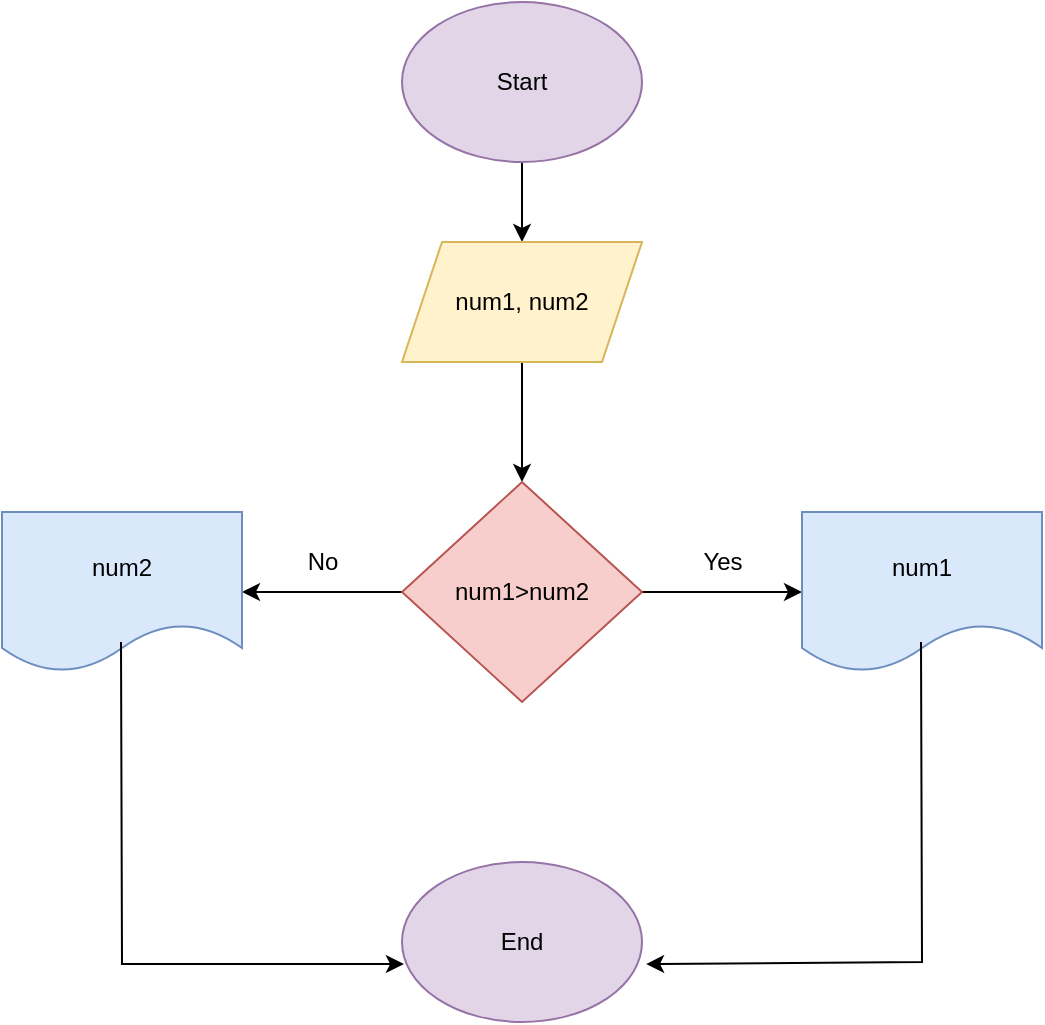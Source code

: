 <mxfile version="20.7.4" type="device" pages="8"><diagram id="9kwjKupd4cxAT5X9h0IQ" name="Page-1"><mxGraphModel dx="880" dy="484" grid="1" gridSize="10" guides="1" tooltips="1" connect="1" arrows="1" fold="1" page="1" pageScale="1" pageWidth="850" pageHeight="1100" math="0" shadow="0"><root><mxCell id="0"/><mxCell id="1" parent="0"/><mxCell id="HEL85Ba8lgUfamni_HVq-3" value="" style="edgeStyle=orthogonalEdgeStyle;rounded=0;orthogonalLoop=1;jettySize=auto;html=1;" parent="1" source="HEL85Ba8lgUfamni_HVq-1" target="HEL85Ba8lgUfamni_HVq-2" edge="1"><mxGeometry relative="1" as="geometry"/></mxCell><mxCell id="HEL85Ba8lgUfamni_HVq-1" value="Start" style="ellipse;whiteSpace=wrap;html=1;fillColor=#e1d5e7;strokeColor=#9673a6;" parent="1" vertex="1"><mxGeometry x="380" y="80" width="120" height="80" as="geometry"/></mxCell><mxCell id="HEL85Ba8lgUfamni_HVq-5" value="" style="edgeStyle=orthogonalEdgeStyle;rounded=0;orthogonalLoop=1;jettySize=auto;html=1;" parent="1" source="HEL85Ba8lgUfamni_HVq-2" target="HEL85Ba8lgUfamni_HVq-4" edge="1"><mxGeometry relative="1" as="geometry"/></mxCell><mxCell id="HEL85Ba8lgUfamni_HVq-2" value="num1, num2" style="shape=parallelogram;perimeter=parallelogramPerimeter;whiteSpace=wrap;html=1;fixedSize=1;fillColor=#fff2cc;strokeColor=#d6b656;" parent="1" vertex="1"><mxGeometry x="380" y="200" width="120" height="60" as="geometry"/></mxCell><mxCell id="HEL85Ba8lgUfamni_HVq-7" value="" style="edgeStyle=orthogonalEdgeStyle;rounded=0;orthogonalLoop=1;jettySize=auto;html=1;" parent="1" source="HEL85Ba8lgUfamni_HVq-4" target="HEL85Ba8lgUfamni_HVq-6" edge="1"><mxGeometry relative="1" as="geometry"/></mxCell><mxCell id="HEL85Ba8lgUfamni_HVq-9" value="" style="edgeStyle=orthogonalEdgeStyle;rounded=0;orthogonalLoop=1;jettySize=auto;html=1;" parent="1" source="HEL85Ba8lgUfamni_HVq-4" target="HEL85Ba8lgUfamni_HVq-8" edge="1"><mxGeometry relative="1" as="geometry"/></mxCell><mxCell id="HEL85Ba8lgUfamni_HVq-4" value="num1&amp;gt;num2" style="rhombus;whiteSpace=wrap;html=1;fillColor=#f8cecc;strokeColor=#b85450;" parent="1" vertex="1"><mxGeometry x="380" y="320" width="120" height="110" as="geometry"/></mxCell><mxCell id="HEL85Ba8lgUfamni_HVq-6" value="num1" style="shape=document;whiteSpace=wrap;html=1;boundedLbl=1;fillColor=#dae8fc;strokeColor=#6c8ebf;" parent="1" vertex="1"><mxGeometry x="580" y="335" width="120" height="80" as="geometry"/></mxCell><mxCell id="HEL85Ba8lgUfamni_HVq-8" value="num2" style="shape=document;whiteSpace=wrap;html=1;boundedLbl=1;fillColor=#dae8fc;strokeColor=#6c8ebf;" parent="1" vertex="1"><mxGeometry x="180" y="335" width="120" height="80" as="geometry"/></mxCell><mxCell id="HEL85Ba8lgUfamni_HVq-10" value="Yes" style="text;html=1;align=center;verticalAlign=middle;resizable=0;points=[];autosize=1;strokeColor=none;fillColor=none;" parent="1" vertex="1"><mxGeometry x="520" y="345" width="40" height="30" as="geometry"/></mxCell><mxCell id="HEL85Ba8lgUfamni_HVq-11" value="No" style="text;html=1;align=center;verticalAlign=middle;resizable=0;points=[];autosize=1;strokeColor=none;fillColor=none;" parent="1" vertex="1"><mxGeometry x="320" y="345" width="40" height="30" as="geometry"/></mxCell><mxCell id="HEL85Ba8lgUfamni_HVq-12" value="End" style="ellipse;whiteSpace=wrap;html=1;fillColor=#e1d5e7;strokeColor=#9673a6;" parent="1" vertex="1"><mxGeometry x="380" y="510" width="120" height="80" as="geometry"/></mxCell><mxCell id="HEL85Ba8lgUfamni_HVq-14" value="" style="endArrow=classic;html=1;rounded=0;entryX=0.008;entryY=0.638;entryDx=0;entryDy=0;entryPerimeter=0;" parent="1" target="HEL85Ba8lgUfamni_HVq-12" edge="1"><mxGeometry x="-1" y="-10" width="50" height="50" relative="1" as="geometry"><mxPoint x="239.5" y="400" as="sourcePoint"/><mxPoint x="239.5" y="510" as="targetPoint"/><Array as="points"><mxPoint x="240" y="561"/></Array><mxPoint as="offset"/></mxGeometry></mxCell><mxCell id="HEL85Ba8lgUfamni_HVq-15" value="" style="endArrow=classic;html=1;rounded=0;entryX=1.017;entryY=0.638;entryDx=0;entryDy=0;entryPerimeter=0;" parent="1" target="HEL85Ba8lgUfamni_HVq-12" edge="1"><mxGeometry x="-1" y="-20" width="50" height="50" relative="1" as="geometry"><mxPoint x="639.5" y="400" as="sourcePoint"/><mxPoint x="639.5" y="470" as="targetPoint"/><Array as="points"><mxPoint x="640" y="560"/></Array><mxPoint x="20" y="-20" as="offset"/></mxGeometry></mxCell></root></mxGraphModel></diagram><diagram id="dyWu0ynO1XIQYnHPLJVd" name="Page-2"><mxGraphModel dx="880" dy="427" grid="1" gridSize="10" guides="1" tooltips="1" connect="1" arrows="1" fold="1" page="1" pageScale="1" pageWidth="850" pageHeight="1100" math="0" shadow="0"><root><mxCell id="0"/><mxCell id="1" parent="0"/><mxCell id="WZf8Q1rrJSZs_ftT1swp-3" value="" style="edgeStyle=orthogonalEdgeStyle;rounded=0;orthogonalLoop=1;jettySize=auto;html=1;" parent="1" source="WZf8Q1rrJSZs_ftT1swp-1" target="WZf8Q1rrJSZs_ftT1swp-2" edge="1"><mxGeometry relative="1" as="geometry"/></mxCell><mxCell id="WZf8Q1rrJSZs_ftT1swp-1" value="Start" style="ellipse;whiteSpace=wrap;html=1;fillColor=#e1d5e7;strokeColor=#9673a6;" parent="1" vertex="1"><mxGeometry x="380" y="40" width="120" height="80" as="geometry"/></mxCell><mxCell id="WZf8Q1rrJSZs_ftT1swp-5" value="" style="edgeStyle=orthogonalEdgeStyle;rounded=0;orthogonalLoop=1;jettySize=auto;html=1;" parent="1" source="WZf8Q1rrJSZs_ftT1swp-2" target="WZf8Q1rrJSZs_ftT1swp-4" edge="1"><mxGeometry relative="1" as="geometry"/></mxCell><mxCell id="WZf8Q1rrJSZs_ftT1swp-2" value="firstSubjectScore,&lt;br&gt;secondSubjectScore,&lt;br&gt;thirdSubjectScore" style="shape=parallelogram;perimeter=parallelogramPerimeter;whiteSpace=wrap;html=1;fixedSize=1;fillColor=#fff2cc;strokeColor=#d6b656;" parent="1" vertex="1"><mxGeometry x="355" y="160" width="170" height="80" as="geometry"/></mxCell><mxCell id="WZf8Q1rrJSZs_ftT1swp-7" value="" style="edgeStyle=orthogonalEdgeStyle;rounded=0;orthogonalLoop=1;jettySize=auto;html=1;" parent="1" source="WZf8Q1rrJSZs_ftT1swp-4" target="WZf8Q1rrJSZs_ftT1swp-6" edge="1"><mxGeometry relative="1" as="geometry"/></mxCell><mxCell id="WZf8Q1rrJSZs_ftT1swp-4" value="Avg = (firstSubjectScore + secondSubjectScore + thirdSubjectScore) / 3" style="whiteSpace=wrap;html=1;fillColor=#d5e8d4;strokeColor=#82b366;" parent="1" vertex="1"><mxGeometry x="360" y="280" width="160" height="80" as="geometry"/></mxCell><mxCell id="WZf8Q1rrJSZs_ftT1swp-9" value="" style="edgeStyle=orthogonalEdgeStyle;rounded=0;orthogonalLoop=1;jettySize=auto;html=1;" parent="1" source="WZf8Q1rrJSZs_ftT1swp-6" target="WZf8Q1rrJSZs_ftT1swp-8" edge="1"><mxGeometry relative="1" as="geometry"/></mxCell><mxCell id="WZf8Q1rrJSZs_ftT1swp-11" value="" style="edgeStyle=orthogonalEdgeStyle;rounded=0;orthogonalLoop=1;jettySize=auto;html=1;" parent="1" source="WZf8Q1rrJSZs_ftT1swp-6" target="WZf8Q1rrJSZs_ftT1swp-10" edge="1"><mxGeometry relative="1" as="geometry"/></mxCell><mxCell id="WZf8Q1rrJSZs_ftT1swp-6" value="Avg =&amp;lt; 60" style="rhombus;whiteSpace=wrap;html=1;fillColor=#f8cecc;strokeColor=#b85450;" parent="1" vertex="1"><mxGeometry x="360" y="400" width="160" height="120" as="geometry"/></mxCell><mxCell id="WZf8Q1rrJSZs_ftT1swp-8" value="Passed the exam" style="shape=document;whiteSpace=wrap;html=1;boundedLbl=1;fillColor=#dae8fc;strokeColor=#6c8ebf;" parent="1" vertex="1"><mxGeometry x="620" y="420" width="120" height="80" as="geometry"/></mxCell><mxCell id="WZf8Q1rrJSZs_ftT1swp-10" value="Failed the exam" style="shape=document;whiteSpace=wrap;html=1;boundedLbl=1;fillColor=#dae8fc;strokeColor=#6c8ebf;" parent="1" vertex="1"><mxGeometry x="140" y="420" width="120" height="80" as="geometry"/></mxCell><mxCell id="WZf8Q1rrJSZs_ftT1swp-12" value="No" style="text;html=1;align=center;verticalAlign=middle;resizable=0;points=[];autosize=1;strokeColor=none;fillColor=none;" parent="1" vertex="1"><mxGeometry x="550" y="425" width="40" height="30" as="geometry"/></mxCell><mxCell id="WZf8Q1rrJSZs_ftT1swp-13" value="Yes" style="text;html=1;align=center;verticalAlign=middle;resizable=0;points=[];autosize=1;strokeColor=none;fillColor=none;" parent="1" vertex="1"><mxGeometry x="300" y="425" width="40" height="30" as="geometry"/></mxCell><mxCell id="WZf8Q1rrJSZs_ftT1swp-14" value="End" style="ellipse;whiteSpace=wrap;html=1;fillColor=#e1d5e7;strokeColor=#9673a6;" parent="1" vertex="1"><mxGeometry x="380" y="600" width="120" height="80" as="geometry"/></mxCell><mxCell id="WZf8Q1rrJSZs_ftT1swp-15" value="" style="endArrow=classic;html=1;rounded=0;entryX=0;entryY=0.5;entryDx=0;entryDy=0;" parent="1" target="WZf8Q1rrJSZs_ftT1swp-14" edge="1"><mxGeometry x="-1" y="-58" width="50" height="50" relative="1" as="geometry"><mxPoint x="199.5" y="490" as="sourcePoint"/><mxPoint x="199.5" y="580" as="targetPoint"/><Array as="points"><mxPoint x="200" y="640"/></Array><mxPoint x="28" y="-50" as="offset"/></mxGeometry></mxCell><mxCell id="WZf8Q1rrJSZs_ftT1swp-16" value="" style="endArrow=classic;html=1;rounded=0;entryX=1;entryY=0.5;entryDx=0;entryDy=0;" parent="1" target="WZf8Q1rrJSZs_ftT1swp-14" edge="1"><mxGeometry x="-0.5" y="40" width="50" height="50" relative="1" as="geometry"><mxPoint x="679.5" y="490" as="sourcePoint"/><mxPoint x="679.5" y="570" as="targetPoint"/><Array as="points"><mxPoint x="680" y="640"/></Array><mxPoint as="offset"/></mxGeometry></mxCell></root></mxGraphModel></diagram><diagram id="dWsi1gbxQVk8Ct6xkzEo" name="Page-3"><mxGraphModel dx="880" dy="427" grid="1" gridSize="10" guides="1" tooltips="1" connect="1" arrows="1" fold="1" page="1" pageScale="1" pageWidth="850" pageHeight="1100" math="0" shadow="0"><root><mxCell id="0"/><mxCell id="1" parent="0"/><mxCell id="Ta3oUQutI6MHbjg4xhfz-3" value="" style="edgeStyle=orthogonalEdgeStyle;rounded=0;orthogonalLoop=1;jettySize=auto;html=1;" edge="1" parent="1" source="Ta3oUQutI6MHbjg4xhfz-1" target="Ta3oUQutI6MHbjg4xhfz-2"><mxGeometry relative="1" as="geometry"/></mxCell><mxCell id="Ta3oUQutI6MHbjg4xhfz-1" value="Start" style="ellipse;whiteSpace=wrap;html=1;fillColor=#e1d5e7;strokeColor=#9673a6;" vertex="1" parent="1"><mxGeometry x="380" y="40" width="120" height="80" as="geometry"/></mxCell><mxCell id="Ta3oUQutI6MHbjg4xhfz-5" value="" style="edgeStyle=orthogonalEdgeStyle;rounded=0;orthogonalLoop=1;jettySize=auto;html=1;" edge="1" parent="1" source="Ta3oUQutI6MHbjg4xhfz-2" target="Ta3oUQutI6MHbjg4xhfz-4"><mxGeometry relative="1" as="geometry"/></mxCell><mxCell id="Ta3oUQutI6MHbjg4xhfz-2" value="&amp;nbsp; freezingTemperature = 0, temperature" style="shape=parallelogram;perimeter=parallelogramPerimeter;whiteSpace=wrap;html=1;fixedSize=1;fillColor=#fff2cc;strokeColor=#d6b656;" vertex="1" parent="1"><mxGeometry x="360" y="160" width="160" height="80" as="geometry"/></mxCell><mxCell id="Ta3oUQutI6MHbjg4xhfz-7" value="" style="edgeStyle=orthogonalEdgeStyle;rounded=0;orthogonalLoop=1;jettySize=auto;html=1;" edge="1" parent="1" source="Ta3oUQutI6MHbjg4xhfz-4" target="Ta3oUQutI6MHbjg4xhfz-6"><mxGeometry relative="1" as="geometry"/></mxCell><mxCell id="Ta3oUQutI6MHbjg4xhfz-9" value="" style="edgeStyle=orthogonalEdgeStyle;rounded=0;orthogonalLoop=1;jettySize=auto;html=1;" edge="1" parent="1" source="Ta3oUQutI6MHbjg4xhfz-4" target="Ta3oUQutI6MHbjg4xhfz-8"><mxGeometry relative="1" as="geometry"/></mxCell><mxCell id="Ta3oUQutI6MHbjg4xhfz-4" value="temperature &amp;gt; freezingTemperature &amp;amp;&amp;amp; temperature != freezingTemperature" style="rhombus;whiteSpace=wrap;html=1;fillColor=#f8cecc;strokeColor=#b85450;" vertex="1" parent="1"><mxGeometry x="350" y="280" width="180" height="120" as="geometry"/></mxCell><mxCell id="Ta3oUQutI6MHbjg4xhfz-6" value="The temperature is low" style="shape=document;whiteSpace=wrap;html=1;boundedLbl=1;fillColor=#dae8fc;strokeColor=#6c8ebf;" vertex="1" parent="1"><mxGeometry x="160" y="300" width="120" height="80" as="geometry"/></mxCell><mxCell id="Ta3oUQutI6MHbjg4xhfz-8" value="The temperature is high" style="shape=document;whiteSpace=wrap;html=1;boundedLbl=1;fillColor=#dae8fc;strokeColor=#6c8ebf;" vertex="1" parent="1"><mxGeometry x="600" y="300" width="120" height="80" as="geometry"/></mxCell><mxCell id="Ta3oUQutI6MHbjg4xhfz-10" value="Yes" style="text;html=1;align=center;verticalAlign=middle;resizable=0;points=[];autosize=1;strokeColor=none;fillColor=none;" vertex="1" parent="1"><mxGeometry x="540" y="305" width="40" height="30" as="geometry"/></mxCell><mxCell id="Ta3oUQutI6MHbjg4xhfz-11" value="No" style="text;html=1;align=center;verticalAlign=middle;resizable=0;points=[];autosize=1;strokeColor=none;fillColor=none;" vertex="1" parent="1"><mxGeometry x="300" y="305" width="40" height="30" as="geometry"/></mxCell><mxCell id="Ta3oUQutI6MHbjg4xhfz-12" value="End" style="ellipse;whiteSpace=wrap;html=1;fillColor=#e1d5e7;strokeColor=#9673a6;" vertex="1" parent="1"><mxGeometry x="380" y="440" width="120" height="80" as="geometry"/></mxCell><mxCell id="Ta3oUQutI6MHbjg4xhfz-13" value="" style="endArrow=classic;html=1;rounded=0;entryX=0;entryY=0.5;entryDx=0;entryDy=0;" edge="1" parent="1" target="Ta3oUQutI6MHbjg4xhfz-12"><mxGeometry width="50" height="50" relative="1" as="geometry"><mxPoint x="200" y="380" as="sourcePoint"/><mxPoint x="200" y="481" as="targetPoint"/><Array as="points"><mxPoint x="200" y="480"/></Array></mxGeometry></mxCell><mxCell id="Ta3oUQutI6MHbjg4xhfz-14" value="" style="endArrow=classic;html=1;rounded=0;entryX=1;entryY=0.5;entryDx=0;entryDy=0;" edge="1" parent="1" target="Ta3oUQutI6MHbjg4xhfz-12"><mxGeometry x="-0.75" y="30" width="50" height="50" relative="1" as="geometry"><mxPoint x="680" y="360" as="sourcePoint"/><mxPoint x="680" y="440" as="targetPoint"/><Array as="points"><mxPoint x="680" y="480"/></Array><mxPoint as="offset"/></mxGeometry></mxCell></root></mxGraphModel></diagram><diagram id="_Du1GPpggjn8pE9ZOyZc" name="Page-4"><mxGraphModel dx="880" dy="427" grid="1" gridSize="10" guides="1" tooltips="1" connect="1" arrows="1" fold="1" page="1" pageScale="1" pageWidth="850" pageHeight="1100" math="0" shadow="0"><root><mxCell id="0"/><mxCell id="1" parent="0"/><mxCell id="Lg8uBAuQjDxea5vfS5wf-3" value="" style="edgeStyle=orthogonalEdgeStyle;rounded=0;orthogonalLoop=1;jettySize=auto;html=1;" edge="1" parent="1" source="Lg8uBAuQjDxea5vfS5wf-1" target="Lg8uBAuQjDxea5vfS5wf-2"><mxGeometry relative="1" as="geometry"/></mxCell><mxCell id="Lg8uBAuQjDxea5vfS5wf-1" value="Start" style="ellipse;whiteSpace=wrap;html=1;fillColor=#e1d5e7;strokeColor=#9673a6;" vertex="1" parent="1"><mxGeometry x="380" y="70" width="120" height="80" as="geometry"/></mxCell><mxCell id="Lg8uBAuQjDxea5vfS5wf-5" value="" style="edgeStyle=orthogonalEdgeStyle;rounded=0;orthogonalLoop=1;jettySize=auto;html=1;" edge="1" parent="1" source="Lg8uBAuQjDxea5vfS5wf-2" target="Lg8uBAuQjDxea5vfS5wf-4"><mxGeometry relative="1" as="geometry"/></mxCell><mxCell id="Lg8uBAuQjDxea5vfS5wf-2" value="x, y, z, max" style="shape=parallelogram;perimeter=parallelogramPerimeter;whiteSpace=wrap;html=1;fixedSize=1;fillColor=#fff2cc;strokeColor=#d6b656;" vertex="1" parent="1"><mxGeometry x="360" y="200" width="160" height="60" as="geometry"/></mxCell><mxCell id="Lg8uBAuQjDxea5vfS5wf-7" value="" style="edgeStyle=orthogonalEdgeStyle;rounded=0;orthogonalLoop=1;jettySize=auto;html=1;" edge="1" parent="1" source="Lg8uBAuQjDxea5vfS5wf-4" target="Lg8uBAuQjDxea5vfS5wf-13"><mxGeometry relative="1" as="geometry"><mxPoint x="600" y="380" as="targetPoint"/></mxGeometry></mxCell><mxCell id="Lg8uBAuQjDxea5vfS5wf-9" value="" style="edgeStyle=orthogonalEdgeStyle;rounded=0;orthogonalLoop=1;jettySize=auto;html=1;" edge="1" parent="1" source="Lg8uBAuQjDxea5vfS5wf-4" target="Lg8uBAuQjDxea5vfS5wf-24"><mxGeometry relative="1" as="geometry"><mxPoint x="280" y="380" as="targetPoint"/></mxGeometry></mxCell><mxCell id="Lg8uBAuQjDxea5vfS5wf-4" value="x &amp;gt; y ?" style="rhombus;whiteSpace=wrap;html=1;fillColor=#f8cecc;strokeColor=#b85450;" vertex="1" parent="1"><mxGeometry x="360" y="320" width="160" height="120" as="geometry"/></mxCell><mxCell id="Lg8uBAuQjDxea5vfS5wf-10" value="Yes" style="text;html=1;align=center;verticalAlign=middle;resizable=0;points=[];autosize=1;strokeColor=none;fillColor=none;" vertex="1" parent="1"><mxGeometry x="540" y="345" width="40" height="30" as="geometry"/></mxCell><mxCell id="Lg8uBAuQjDxea5vfS5wf-12" value="No" style="text;html=1;align=center;verticalAlign=middle;resizable=0;points=[];autosize=1;strokeColor=none;fillColor=none;" vertex="1" parent="1"><mxGeometry x="300" y="345" width="40" height="30" as="geometry"/></mxCell><mxCell id="Lg8uBAuQjDxea5vfS5wf-15" value="" style="edgeStyle=orthogonalEdgeStyle;rounded=0;orthogonalLoop=1;jettySize=auto;html=1;" edge="1" parent="1" source="Lg8uBAuQjDxea5vfS5wf-13" target="Lg8uBAuQjDxea5vfS5wf-14"><mxGeometry relative="1" as="geometry"/></mxCell><mxCell id="Lg8uBAuQjDxea5vfS5wf-13" value="max = x" style="rounded=0;whiteSpace=wrap;html=1;fillColor=#d5e8d4;strokeColor=#82b366;" vertex="1" parent="1"><mxGeometry x="600" y="350" width="120" height="60" as="geometry"/></mxCell><mxCell id="Lg8uBAuQjDxea5vfS5wf-19" value="" style="edgeStyle=orthogonalEdgeStyle;rounded=0;orthogonalLoop=1;jettySize=auto;html=1;" edge="1" parent="1" source="Lg8uBAuQjDxea5vfS5wf-14" target="Lg8uBAuQjDxea5vfS5wf-18"><mxGeometry relative="1" as="geometry"/></mxCell><mxCell id="Lg8uBAuQjDxea5vfS5wf-21" value="" style="edgeStyle=orthogonalEdgeStyle;rounded=0;orthogonalLoop=1;jettySize=auto;html=1;" edge="1" parent="1" source="Lg8uBAuQjDxea5vfS5wf-14" target="Lg8uBAuQjDxea5vfS5wf-20"><mxGeometry relative="1" as="geometry"/></mxCell><mxCell id="Lg8uBAuQjDxea5vfS5wf-14" value="max &amp;gt; z ?" style="rhombus;whiteSpace=wrap;html=1;rounded=0;fillColor=#f8cecc;strokeColor=#b85450;" vertex="1" parent="1"><mxGeometry x="600" y="480" width="120" height="120" as="geometry"/></mxCell><mxCell id="Lg8uBAuQjDxea5vfS5wf-37" value="" style="edgeStyle=orthogonalEdgeStyle;rounded=0;orthogonalLoop=1;jettySize=auto;html=1;" edge="1" parent="1" source="Lg8uBAuQjDxea5vfS5wf-18" target="Lg8uBAuQjDxea5vfS5wf-36"><mxGeometry relative="1" as="geometry"/></mxCell><mxCell id="Lg8uBAuQjDxea5vfS5wf-18" value="max = y" style="rounded=0;whiteSpace=wrap;html=1;fillColor=#d5e8d4;strokeColor=#82b366;" vertex="1" parent="1"><mxGeometry x="760" y="510" width="100" height="60" as="geometry"/></mxCell><mxCell id="Lg8uBAuQjDxea5vfS5wf-44" value="" style="edgeStyle=orthogonalEdgeStyle;rounded=0;orthogonalLoop=1;jettySize=auto;html=1;" edge="1" parent="1" source="Lg8uBAuQjDxea5vfS5wf-20" target="Lg8uBAuQjDxea5vfS5wf-43"><mxGeometry relative="1" as="geometry"/></mxCell><mxCell id="Lg8uBAuQjDxea5vfS5wf-20" value="max = z" style="whiteSpace=wrap;html=1;rounded=0;fillColor=#d5e8d4;strokeColor=#82b366;" vertex="1" parent="1"><mxGeometry x="470" y="510" width="90" height="60" as="geometry"/></mxCell><mxCell id="Lg8uBAuQjDxea5vfS5wf-22" value="Yes" style="text;html=1;align=center;verticalAlign=middle;resizable=0;points=[];autosize=1;strokeColor=none;fillColor=none;" vertex="1" parent="1"><mxGeometry x="720" y="505" width="40" height="30" as="geometry"/></mxCell><mxCell id="Lg8uBAuQjDxea5vfS5wf-23" value="No" style="text;html=1;align=center;verticalAlign=middle;resizable=0;points=[];autosize=1;strokeColor=none;fillColor=none;" vertex="1" parent="1"><mxGeometry x="560" y="505" width="40" height="30" as="geometry"/></mxCell><mxCell id="Lg8uBAuQjDxea5vfS5wf-27" value="" style="edgeStyle=orthogonalEdgeStyle;rounded=0;orthogonalLoop=1;jettySize=auto;html=1;" edge="1" parent="1" source="Lg8uBAuQjDxea5vfS5wf-24" target="Lg8uBAuQjDxea5vfS5wf-26"><mxGeometry relative="1" as="geometry"/></mxCell><mxCell id="Lg8uBAuQjDxea5vfS5wf-24" value="max = y" style="rounded=0;whiteSpace=wrap;html=1;fillColor=#d5e8d4;strokeColor=#82b366;" vertex="1" parent="1"><mxGeometry x="160" y="350" width="120" height="60" as="geometry"/></mxCell><mxCell id="Lg8uBAuQjDxea5vfS5wf-29" value="" style="edgeStyle=orthogonalEdgeStyle;rounded=0;orthogonalLoop=1;jettySize=auto;html=1;" edge="1" parent="1" source="Lg8uBAuQjDxea5vfS5wf-26" target="Lg8uBAuQjDxea5vfS5wf-28"><mxGeometry relative="1" as="geometry"/></mxCell><mxCell id="Lg8uBAuQjDxea5vfS5wf-32" value="" style="edgeStyle=orthogonalEdgeStyle;rounded=0;orthogonalLoop=1;jettySize=auto;html=1;" edge="1" parent="1" source="Lg8uBAuQjDxea5vfS5wf-26" target="Lg8uBAuQjDxea5vfS5wf-31"><mxGeometry relative="1" as="geometry"/></mxCell><mxCell id="Lg8uBAuQjDxea5vfS5wf-26" value="max &amp;gt; z ?" style="rhombus;whiteSpace=wrap;html=1;rounded=0;fillColor=#f8cecc;strokeColor=#b85450;" vertex="1" parent="1"><mxGeometry x="160" y="480" width="120" height="120" as="geometry"/></mxCell><mxCell id="Lg8uBAuQjDxea5vfS5wf-42" value="" style="edgeStyle=orthogonalEdgeStyle;rounded=0;orthogonalLoop=1;jettySize=auto;html=1;" edge="1" parent="1" source="Lg8uBAuQjDxea5vfS5wf-28" target="Lg8uBAuQjDxea5vfS5wf-41"><mxGeometry relative="1" as="geometry"/></mxCell><mxCell id="Lg8uBAuQjDxea5vfS5wf-28" value="max = y" style="whiteSpace=wrap;html=1;rounded=0;fillColor=#d5e8d4;strokeColor=#82b366;" vertex="1" parent="1"><mxGeometry x="320" y="510" width="90" height="60" as="geometry"/></mxCell><mxCell id="Lg8uBAuQjDxea5vfS5wf-30" value="Yes" style="text;html=1;align=center;verticalAlign=middle;resizable=0;points=[];autosize=1;strokeColor=none;fillColor=none;" vertex="1" parent="1"><mxGeometry x="280" y="495" width="40" height="30" as="geometry"/></mxCell><mxCell id="Lg8uBAuQjDxea5vfS5wf-35" value="" style="edgeStyle=orthogonalEdgeStyle;rounded=0;orthogonalLoop=1;jettySize=auto;html=1;" edge="1" parent="1" source="Lg8uBAuQjDxea5vfS5wf-31" target="Lg8uBAuQjDxea5vfS5wf-34"><mxGeometry relative="1" as="geometry"/></mxCell><mxCell id="Lg8uBAuQjDxea5vfS5wf-31" value="max = z" style="whiteSpace=wrap;html=1;rounded=0;fillColor=#d5e8d4;strokeColor=#82b366;" vertex="1" parent="1"><mxGeometry x="20" y="510" width="100" height="60" as="geometry"/></mxCell><mxCell id="Lg8uBAuQjDxea5vfS5wf-33" value="No" style="text;html=1;align=center;verticalAlign=middle;resizable=0;points=[];autosize=1;strokeColor=none;fillColor=none;" vertex="1" parent="1"><mxGeometry x="130" y="495" width="40" height="30" as="geometry"/></mxCell><mxCell id="Lg8uBAuQjDxea5vfS5wf-34" value="max" style="shape=document;whiteSpace=wrap;html=1;boundedLbl=1;rounded=0;fillColor=#dae8fc;strokeColor=#6c8ebf;" vertex="1" parent="1"><mxGeometry x="10" y="640" width="120" height="80" as="geometry"/></mxCell><mxCell id="Lg8uBAuQjDxea5vfS5wf-36" value="max" style="shape=document;whiteSpace=wrap;html=1;boundedLbl=1;rounded=0;fillColor=#dae8fc;strokeColor=#6c8ebf;" vertex="1" parent="1"><mxGeometry x="750" y="640" width="120" height="80" as="geometry"/></mxCell><mxCell id="Lg8uBAuQjDxea5vfS5wf-38" value="End" style="ellipse;whiteSpace=wrap;html=1;fillColor=#e1d5e7;strokeColor=#9673a6;" vertex="1" parent="1"><mxGeometry x="380" y="710" width="120" height="80" as="geometry"/></mxCell><mxCell id="Lg8uBAuQjDxea5vfS5wf-39" value="" style="endArrow=classic;html=1;rounded=0;entryX=0;entryY=0.5;entryDx=0;entryDy=0;" edge="1" parent="1" target="Lg8uBAuQjDxea5vfS5wf-38"><mxGeometry x="-0.2" y="-60" width="50" height="50" relative="1" as="geometry"><mxPoint x="69.5" y="710" as="sourcePoint"/><mxPoint x="69.5" y="810" as="targetPoint"/><Array as="points"><mxPoint x="70" y="750"/></Array><mxPoint as="offset"/></mxGeometry></mxCell><mxCell id="Lg8uBAuQjDxea5vfS5wf-40" value="" style="endArrow=classic;html=1;rounded=0;entryX=1;entryY=0.5;entryDx=0;entryDy=0;" edge="1" parent="1" target="Lg8uBAuQjDxea5vfS5wf-38"><mxGeometry x="0.143" y="50" width="50" height="50" relative="1" as="geometry"><mxPoint x="809.5" y="715" as="sourcePoint"/><mxPoint x="809.5" y="785" as="targetPoint"/><Array as="points"><mxPoint x="810" y="750"/></Array><mxPoint as="offset"/></mxGeometry></mxCell><mxCell id="Lg8uBAuQjDxea5vfS5wf-41" value="max" style="shape=document;whiteSpace=wrap;html=1;boundedLbl=1;rounded=0;fillColor=#dae8fc;strokeColor=#6c8ebf;" vertex="1" parent="1"><mxGeometry x="305" y="600" width="120" height="80" as="geometry"/></mxCell><mxCell id="Lg8uBAuQjDxea5vfS5wf-43" value="max" style="shape=document;whiteSpace=wrap;html=1;boundedLbl=1;rounded=0;fillColor=#dae8fc;strokeColor=#6c8ebf;" vertex="1" parent="1"><mxGeometry x="455" y="600" width="120" height="80" as="geometry"/></mxCell><mxCell id="Lg8uBAuQjDxea5vfS5wf-46" value="" style="endArrow=classic;html=1;rounded=0;exitX=0.783;exitY=0.75;exitDx=0;exitDy=0;exitPerimeter=0;" edge="1" parent="1" source="Lg8uBAuQjDxea5vfS5wf-41"><mxGeometry width="50" height="50" relative="1" as="geometry"><mxPoint x="400" y="680" as="sourcePoint"/><mxPoint x="399" y="720" as="targetPoint"/></mxGeometry></mxCell><mxCell id="Lg8uBAuQjDxea5vfS5wf-47" value="" style="endArrow=classic;html=1;rounded=0;" edge="1" parent="1"><mxGeometry width="50" height="50" relative="1" as="geometry"><mxPoint x="480" y="680" as="sourcePoint"/><mxPoint x="480" y="720" as="targetPoint"/></mxGeometry></mxCell><mxCell id="Lg8uBAuQjDxea5vfS5wf-50" value="" style="edgeStyle=orthogonalEdgeStyle;rounded=0;orthogonalLoop=1;jettySize=auto;html=1;" edge="1" parent="1" source="Lg8uBAuQjDxea5vfS5wf-48" target="Lg8uBAuQjDxea5vfS5wf-49"><mxGeometry relative="1" as="geometry"/></mxCell><mxCell id="Lg8uBAuQjDxea5vfS5wf-48" value="Start" style="ellipse;whiteSpace=wrap;html=1;fillColor=#e1d5e7;strokeColor=#9673a6;" vertex="1" parent="1"><mxGeometry x="380" y="880" width="120" height="80" as="geometry"/></mxCell><mxCell id="Lg8uBAuQjDxea5vfS5wf-54" value="" style="edgeStyle=orthogonalEdgeStyle;rounded=0;orthogonalLoop=1;jettySize=auto;html=1;" edge="1" parent="1" source="Lg8uBAuQjDxea5vfS5wf-49" target="Lg8uBAuQjDxea5vfS5wf-53"><mxGeometry relative="1" as="geometry"/></mxCell><mxCell id="Lg8uBAuQjDxea5vfS5wf-49" value="i, m [i], max" style="shape=parallelogram;perimeter=parallelogramPerimeter;whiteSpace=wrap;html=1;fixedSize=1;fillColor=#fff2cc;strokeColor=#d6b656;" vertex="1" parent="1"><mxGeometry x="360" y="1000" width="160" height="60" as="geometry"/></mxCell><mxCell id="Lg8uBAuQjDxea5vfS5wf-57" value="" style="edgeStyle=orthogonalEdgeStyle;rounded=0;orthogonalLoop=1;jettySize=auto;html=1;" edge="1" parent="1"><mxGeometry relative="1" as="geometry"><mxPoint x="440" y="1250" as="sourcePoint"/><mxPoint x="440" y="1280" as="targetPoint"/></mxGeometry></mxCell><mxCell id="Lg8uBAuQjDxea5vfS5wf-55" style="edgeStyle=orthogonalEdgeStyle;rounded=0;orthogonalLoop=1;jettySize=auto;html=1;exitX=0.5;exitY=1;exitDx=0;exitDy=0;entryX=0.5;entryY=0;entryDx=0;entryDy=0;" edge="1" parent="1" source="Lg8uBAuQjDxea5vfS5wf-53"><mxGeometry relative="1" as="geometry"><mxPoint x="440" y="1190" as="targetPoint"/></mxGeometry></mxCell><mxCell id="Lg8uBAuQjDxea5vfS5wf-53" value="max = m [0]" style="whiteSpace=wrap;html=1;fillColor=#d5e8d4;strokeColor=#82b366;" vertex="1" parent="1"><mxGeometry x="360" y="1100" width="160" height="60" as="geometry"/></mxCell><mxCell id="Lg8uBAuQjDxea5vfS5wf-65" style="edgeStyle=orthogonalEdgeStyle;rounded=0;orthogonalLoop=1;jettySize=auto;html=1;exitX=0.5;exitY=1;exitDx=0;exitDy=0;entryX=0.5;entryY=0;entryDx=0;entryDy=0;" edge="1" parent="1" target="Lg8uBAuQjDxea5vfS5wf-64"><mxGeometry relative="1" as="geometry"><mxPoint x="440" y="1360" as="sourcePoint"/></mxGeometry></mxCell><mxCell id="Lg8uBAuQjDxea5vfS5wf-71" value="" style="edgeStyle=orthogonalEdgeStyle;rounded=0;orthogonalLoop=1;jettySize=auto;html=1;" edge="1" parent="1" source="Lg8uBAuQjDxea5vfS5wf-64" target="Lg8uBAuQjDxea5vfS5wf-70"><mxGeometry relative="1" as="geometry"/></mxCell><mxCell id="Lg8uBAuQjDxea5vfS5wf-64" value="max = m [i]" style="rounded=0;whiteSpace=wrap;html=1;fillColor=#d5e8d4;strokeColor=#82b366;" vertex="1" parent="1"><mxGeometry x="380" y="1400" width="120" height="60" as="geometry"/></mxCell><mxCell id="Lg8uBAuQjDxea5vfS5wf-69" style="edgeStyle=orthogonalEdgeStyle;rounded=0;orthogonalLoop=1;jettySize=auto;html=1;exitX=1;exitY=0.5;exitDx=0;exitDy=0;entryX=0;entryY=0.5;entryDx=0;entryDy=0;" edge="1" parent="1" source="Lg8uBAuQjDxea5vfS5wf-66" target="Lg8uBAuQjDxea5vfS5wf-66"><mxGeometry x="0.02" y="-30" relative="1" as="geometry"><mxPoint x="240" y="1310" as="targetPoint"/><Array as="points"><mxPoint x="640" y="1220"/><mxPoint x="640" y="1480"/><mxPoint x="240" y="1480"/><mxPoint x="240" y="1220"/></Array><mxPoint as="offset"/></mxGeometry></mxCell><mxCell id="Lg8uBAuQjDxea5vfS5wf-66" value="i = 1, 3, 1" style="shape=hexagon;perimeter=hexagonPerimeter2;whiteSpace=wrap;html=1;fixedSize=1;fillColor=#f5f5f5;strokeColor=#666666;fontColor=#333333;" vertex="1" parent="1"><mxGeometry x="320" y="1190" width="240" height="60" as="geometry"/></mxCell><mxCell id="Lg8uBAuQjDxea5vfS5wf-67" value="m [i] &amp;gt; max" style="rhombus;whiteSpace=wrap;html=1;fillColor=#f8cecc;strokeColor=#b85450;" vertex="1" parent="1"><mxGeometry x="355" y="1280" width="170" height="80" as="geometry"/></mxCell><mxCell id="Lg8uBAuQjDxea5vfS5wf-68" value="Yes" style="text;html=1;align=center;verticalAlign=middle;resizable=0;points=[];autosize=1;strokeColor=none;fillColor=none;" vertex="1" parent="1"><mxGeometry x="440" y="1370" width="40" height="30" as="geometry"/></mxCell><mxCell id="Lg8uBAuQjDxea5vfS5wf-70" value="max" style="shape=document;whiteSpace=wrap;html=1;boundedLbl=1;rounded=0;fillColor=#dae8fc;strokeColor=#6c8ebf;" vertex="1" parent="1"><mxGeometry x="380" y="1520" width="120" height="80" as="geometry"/></mxCell><mxCell id="Lg8uBAuQjDxea5vfS5wf-76" value="End" style="ellipse;whiteSpace=wrap;html=1;fillColor=#e1d5e7;strokeColor=#9673a6;" vertex="1" parent="1"><mxGeometry x="380" y="1640" width="120" height="80" as="geometry"/></mxCell><mxCell id="Lg8uBAuQjDxea5vfS5wf-78" value="" style="endArrow=classic;html=1;rounded=0;entryX=0.5;entryY=0;entryDx=0;entryDy=0;exitX=0.508;exitY=0.888;exitDx=0;exitDy=0;exitPerimeter=0;" edge="1" parent="1" source="Lg8uBAuQjDxea5vfS5wf-70" target="Lg8uBAuQjDxea5vfS5wf-76"><mxGeometry width="50" height="50" relative="1" as="geometry"><mxPoint x="400" y="1600" as="sourcePoint"/><mxPoint x="450" y="1550" as="targetPoint"/></mxGeometry></mxCell><mxCell id="Lg8uBAuQjDxea5vfS5wf-79" value="&lt;h1&gt;Case 1&lt;/h1&gt;" style="text;html=1;align=center;verticalAlign=middle;resizable=0;points=[];autosize=1;strokeColor=none;fillColor=none;" vertex="1" parent="1"><mxGeometry x="100" y="55" width="100" height="70" as="geometry"/></mxCell><mxCell id="Lg8uBAuQjDxea5vfS5wf-80" value="&lt;h1&gt;Case 2&lt;/h1&gt;" style="text;html=1;align=center;verticalAlign=middle;resizable=0;points=[];autosize=1;strokeColor=none;fillColor=none;" vertex="1" parent="1"><mxGeometry x="70" y="825" width="100" height="70" as="geometry"/></mxCell></root></mxGraphModel></diagram><diagram id="pV_ullvai7iNExyHT8JA" name="Page-5"><mxGraphModel dx="880" dy="427" grid="1" gridSize="10" guides="1" tooltips="1" connect="1" arrows="1" fold="1" page="1" pageScale="1" pageWidth="850" pageHeight="1100" math="0" shadow="0"><root><mxCell id="0"/><mxCell id="1" parent="0"/><mxCell id="ZOBt2Nzmx1ZDmCMnRaca-2" value="" style="edgeStyle=orthogonalEdgeStyle;rounded=0;orthogonalLoop=1;jettySize=auto;html=1;" edge="1" parent="1" source="BaUpLUFDS8MPMlSPjsII-1" target="ZOBt2Nzmx1ZDmCMnRaca-1"><mxGeometry relative="1" as="geometry"/></mxCell><mxCell id="BaUpLUFDS8MPMlSPjsII-1" value="Start" style="ellipse;whiteSpace=wrap;html=1;fillColor=#e1d5e7;strokeColor=#9673a6;" vertex="1" parent="1"><mxGeometry x="380" y="80" width="120" height="80" as="geometry"/></mxCell><mxCell id="ZOBt2Nzmx1ZDmCMnRaca-4" value="" style="edgeStyle=orthogonalEdgeStyle;rounded=0;orthogonalLoop=1;jettySize=auto;html=1;" edge="1" parent="1" source="ZOBt2Nzmx1ZDmCMnRaca-1" target="ZOBt2Nzmx1ZDmCMnRaca-3"><mxGeometry relative="1" as="geometry"/></mxCell><mxCell id="ZOBt2Nzmx1ZDmCMnRaca-1" value="num1, num2, num3, &lt;br&gt;num4, num5, avg" style="shape=parallelogram;perimeter=parallelogramPerimeter;whiteSpace=wrap;html=1;fixedSize=1;fillColor=#fff2cc;strokeColor=#d6b656;" vertex="1" parent="1"><mxGeometry x="360" y="200" width="160" height="80" as="geometry"/></mxCell><mxCell id="ZOBt2Nzmx1ZDmCMnRaca-6" value="" style="edgeStyle=orthogonalEdgeStyle;rounded=0;orthogonalLoop=1;jettySize=auto;html=1;" edge="1" parent="1" source="ZOBt2Nzmx1ZDmCMnRaca-3" target="ZOBt2Nzmx1ZDmCMnRaca-5"><mxGeometry relative="1" as="geometry"/></mxCell><mxCell id="ZOBt2Nzmx1ZDmCMnRaca-3" value="avg = (num1 + num2 + num3 + num4 + num5) / 5" style="whiteSpace=wrap;html=1;fillColor=#d5e8d4;strokeColor=#82b366;" vertex="1" parent="1"><mxGeometry x="360" y="320" width="160" height="60" as="geometry"/></mxCell><mxCell id="ZOBt2Nzmx1ZDmCMnRaca-5" value="avg" style="shape=document;whiteSpace=wrap;html=1;boundedLbl=1;fillColor=#dae8fc;strokeColor=#6c8ebf;" vertex="1" parent="1"><mxGeometry x="380" y="440" width="120" height="80" as="geometry"/></mxCell><mxCell id="ZOBt2Nzmx1ZDmCMnRaca-7" value="End" style="ellipse;whiteSpace=wrap;html=1;fillColor=#e1d5e7;strokeColor=#9673a6;" vertex="1" parent="1"><mxGeometry x="380" y="560" width="120" height="80" as="geometry"/></mxCell><mxCell id="ZOBt2Nzmx1ZDmCMnRaca-8" value="" style="endArrow=classic;html=1;rounded=0;" edge="1" parent="1"><mxGeometry x="-1" y="-76" width="50" height="50" relative="1" as="geometry"><mxPoint x="440" y="510" as="sourcePoint"/><mxPoint x="439.5" y="560" as="targetPoint"/><mxPoint x="6" y="-30" as="offset"/></mxGeometry></mxCell></root></mxGraphModel></diagram><diagram id="vyqrb71EWGBfCu-teaC5" name="Page-6"><mxGraphModel dx="880" dy="427" grid="1" gridSize="10" guides="1" tooltips="1" connect="1" arrows="1" fold="1" page="1" pageScale="1" pageWidth="850" pageHeight="1100" math="0" shadow="0"><root><mxCell id="0"/><mxCell id="1" parent="0"/><mxCell id="kWU--gDd4MXcyZHlh2SA-3" value="" style="edgeStyle=orthogonalEdgeStyle;rounded=0;orthogonalLoop=1;jettySize=auto;html=1;" edge="1" parent="1" source="kWU--gDd4MXcyZHlh2SA-1" target="kWU--gDd4MXcyZHlh2SA-2"><mxGeometry relative="1" as="geometry"/></mxCell><mxCell id="kWU--gDd4MXcyZHlh2SA-1" value="Start" style="ellipse;whiteSpace=wrap;html=1;fillColor=#e1d5e7;strokeColor=#9673a6;" vertex="1" parent="1"><mxGeometry x="380" y="40" width="120" height="80" as="geometry"/></mxCell><mxCell id="kWU--gDd4MXcyZHlh2SA-5" value="" style="edgeStyle=orthogonalEdgeStyle;rounded=0;orthogonalLoop=1;jettySize=auto;html=1;" edge="1" parent="1" source="kWU--gDd4MXcyZHlh2SA-2" target="kWU--gDd4MXcyZHlh2SA-4"><mxGeometry relative="1" as="geometry"/></mxCell><mxCell id="kWU--gDd4MXcyZHlh2SA-2" value="a, b, S, P" style="shape=parallelogram;perimeter=parallelogramPerimeter;whiteSpace=wrap;html=1;fixedSize=1;fillColor=#fff2cc;strokeColor=#d6b656;" vertex="1" parent="1"><mxGeometry x="360" y="160" width="160" height="60" as="geometry"/></mxCell><mxCell id="kWU--gDd4MXcyZHlh2SA-7" value="" style="edgeStyle=orthogonalEdgeStyle;rounded=0;orthogonalLoop=1;jettySize=auto;html=1;" edge="1" parent="1" source="kWU--gDd4MXcyZHlh2SA-4" target="kWU--gDd4MXcyZHlh2SA-6"><mxGeometry relative="1" as="geometry"/></mxCell><mxCell id="kWU--gDd4MXcyZHlh2SA-4" value="S = a * b&lt;br&gt;P = (a + b) * 2" style="whiteSpace=wrap;html=1;fillColor=#d5e8d4;strokeColor=#82b366;" vertex="1" parent="1"><mxGeometry x="360" y="280" width="160" height="60" as="geometry"/></mxCell><mxCell id="kWU--gDd4MXcyZHlh2SA-6" value="S, P" style="shape=document;whiteSpace=wrap;html=1;boundedLbl=1;fillColor=#dae8fc;strokeColor=#6c8ebf;" vertex="1" parent="1"><mxGeometry x="380" y="400" width="120" height="80" as="geometry"/></mxCell><mxCell id="kWU--gDd4MXcyZHlh2SA-8" value="End" style="ellipse;whiteSpace=wrap;html=1;fillColor=#e1d5e7;strokeColor=#9673a6;" vertex="1" parent="1"><mxGeometry x="380" y="520" width="120" height="80" as="geometry"/></mxCell><mxCell id="kWU--gDd4MXcyZHlh2SA-9" value="" style="endArrow=classic;html=1;rounded=0;" edge="1" parent="1"><mxGeometry x="-0.2" y="10" width="50" height="50" relative="1" as="geometry"><mxPoint x="439.5" y="470" as="sourcePoint"/><mxPoint x="439.5" y="520" as="targetPoint"/><mxPoint as="offset"/></mxGeometry></mxCell></root></mxGraphModel></diagram><diagram id="UdMQxNcZx2ZfF5WUNzVo" name="Page-7"><mxGraphModel dx="880" dy="427" grid="1" gridSize="10" guides="1" tooltips="1" connect="1" arrows="1" fold="1" page="1" pageScale="1" pageWidth="850" pageHeight="1100" math="0" shadow="0"><root><mxCell id="0"/><mxCell id="1" parent="0"/><mxCell id="Q_IsUCbzO7ebHWKlUd0z-3" value="" style="edgeStyle=orthogonalEdgeStyle;rounded=0;orthogonalLoop=1;jettySize=auto;html=1;" edge="1" parent="1" source="Q_IsUCbzO7ebHWKlUd0z-1" target="Q_IsUCbzO7ebHWKlUd0z-2"><mxGeometry relative="1" as="geometry"/></mxCell><mxCell id="Q_IsUCbzO7ebHWKlUd0z-1" value="Start" style="ellipse;whiteSpace=wrap;html=1;fillColor=#e1d5e7;strokeColor=#9673a6;" vertex="1" parent="1"><mxGeometry x="340" y="40" width="120" height="80" as="geometry"/></mxCell><mxCell id="Q_IsUCbzO7ebHWKlUd0z-5" style="edgeStyle=orthogonalEdgeStyle;rounded=0;orthogonalLoop=1;jettySize=auto;html=1;exitX=0.5;exitY=1;exitDx=0;exitDy=0;entryX=0.5;entryY=0;entryDx=0;entryDy=0;fontSize=15;" edge="1" parent="1" source="Q_IsUCbzO7ebHWKlUd0z-2" target="Q_IsUCbzO7ebHWKlUd0z-4"><mxGeometry relative="1" as="geometry"/></mxCell><mxCell id="Q_IsUCbzO7ebHWKlUd0z-2" value="&lt;font style=&quot;font-size: 15px;&quot;&gt;i&lt;/font&gt;" style="shape=parallelogram;perimeter=parallelogramPerimeter;whiteSpace=wrap;html=1;fixedSize=1;fillColor=#fff2cc;strokeColor=#d6b656;" vertex="1" parent="1"><mxGeometry x="320" y="160" width="160" height="60" as="geometry"/></mxCell><mxCell id="Q_IsUCbzO7ebHWKlUd0z-7" value="" style="edgeStyle=orthogonalEdgeStyle;rounded=0;orthogonalLoop=1;jettySize=auto;html=1;fontSize=15;" edge="1" parent="1" source="Q_IsUCbzO7ebHWKlUd0z-4" target="Q_IsUCbzO7ebHWKlUd0z-6"><mxGeometry relative="1" as="geometry"/></mxCell><mxCell id="Q_IsUCbzO7ebHWKlUd0z-8" style="edgeStyle=orthogonalEdgeStyle;rounded=0;orthogonalLoop=1;jettySize=auto;html=1;exitX=1;exitY=0.5;exitDx=0;exitDy=0;fontSize=15;entryX=0;entryY=0.5;entryDx=0;entryDy=0;" edge="1" parent="1" source="Q_IsUCbzO7ebHWKlUd0z-4" target="Q_IsUCbzO7ebHWKlUd0z-4"><mxGeometry relative="1" as="geometry"><mxPoint x="210" y="490" as="targetPoint"/><Array as="points"><mxPoint x="560" y="290"/><mxPoint x="560" y="480"/><mxPoint x="240" y="480"/><mxPoint x="240" y="290"/></Array></mxGeometry></mxCell><mxCell id="Q_IsUCbzO7ebHWKlUd0z-4" value="i = 0, 10, 1" style="shape=hexagon;perimeter=hexagonPerimeter2;whiteSpace=wrap;html=1;fixedSize=1;fontSize=15;fillColor=#f5f5f5;fontColor=#333333;strokeColor=#666666;" vertex="1" parent="1"><mxGeometry x="280" y="260" width="240" height="60" as="geometry"/></mxCell><mxCell id="Q_IsUCbzO7ebHWKlUd0z-6" value="Hello world!" style="shape=document;whiteSpace=wrap;html=1;boundedLbl=1;fontSize=15;fillColor=#dae8fc;strokeColor=#6c8ebf;" vertex="1" parent="1"><mxGeometry x="340" y="360" width="120" height="80" as="geometry"/></mxCell><mxCell id="Q_IsUCbzO7ebHWKlUd0z-9" value="End" style="ellipse;whiteSpace=wrap;html=1;fontSize=15;fillColor=#e1d5e7;strokeColor=#9673a6;" vertex="1" parent="1"><mxGeometry x="340" y="520" width="120" height="80" as="geometry"/></mxCell><mxCell id="Q_IsUCbzO7ebHWKlUd0z-10" value="" style="endArrow=classic;html=1;rounded=0;fontSize=15;" edge="1" parent="1"><mxGeometry x="-1" y="-22" width="50" height="50" relative="1" as="geometry"><mxPoint x="399.5" y="430" as="sourcePoint"/><mxPoint x="399.5" y="520" as="targetPoint"/><mxPoint x="2" y="-10" as="offset"/></mxGeometry></mxCell></root></mxGraphModel></diagram><diagram id="E8GmOnQpYINx8hY1PpFe" name="Page-8"><mxGraphModel dx="880" dy="427" grid="1" gridSize="10" guides="1" tooltips="1" connect="1" arrows="1" fold="1" page="1" pageScale="1" pageWidth="850" pageHeight="1100" math="0" shadow="0"><root><mxCell id="0"/><mxCell id="1" parent="0"/><mxCell id="2nL6eKcpu_n8I461lRZs-3" value="" style="edgeStyle=orthogonalEdgeStyle;rounded=0;orthogonalLoop=1;jettySize=auto;html=1;fontSize=15;" edge="1" parent="1" source="2nL6eKcpu_n8I461lRZs-1" target="2nL6eKcpu_n8I461lRZs-2"><mxGeometry relative="1" as="geometry"/></mxCell><mxCell id="2nL6eKcpu_n8I461lRZs-1" value="Start" style="ellipse;whiteSpace=wrap;html=1;fontSize=15;fillColor=#e1d5e7;strokeColor=#9673a6;" vertex="1" parent="1"><mxGeometry x="380" y="120" width="120" height="80" as="geometry"/></mxCell><mxCell id="2nL6eKcpu_n8I461lRZs-5" style="edgeStyle=orthogonalEdgeStyle;rounded=0;orthogonalLoop=1;jettySize=auto;html=1;exitX=0.5;exitY=1;exitDx=0;exitDy=0;entryX=0.5;entryY=0;entryDx=0;entryDy=0;fontSize=15;" edge="1" parent="1" source="2nL6eKcpu_n8I461lRZs-2" target="2nL6eKcpu_n8I461lRZs-4"><mxGeometry relative="1" as="geometry"/></mxCell><mxCell id="2nL6eKcpu_n8I461lRZs-2" value="i, m [i] = [1,...,50], &lt;br&gt;S = 0" style="shape=parallelogram;perimeter=parallelogramPerimeter;whiteSpace=wrap;html=1;fixedSize=1;fontSize=15;fillColor=#fff2cc;strokeColor=#d6b656;" vertex="1" parent="1"><mxGeometry x="360" y="240" width="160" height="60" as="geometry"/></mxCell><mxCell id="2nL6eKcpu_n8I461lRZs-7" value="" style="edgeStyle=orthogonalEdgeStyle;rounded=0;orthogonalLoop=1;jettySize=auto;html=1;fontSize=15;" edge="1" parent="1" source="2nL6eKcpu_n8I461lRZs-4" target="2nL6eKcpu_n8I461lRZs-6"><mxGeometry relative="1" as="geometry"/></mxCell><mxCell id="2nL6eKcpu_n8I461lRZs-13" style="edgeStyle=orthogonalEdgeStyle;rounded=0;orthogonalLoop=1;jettySize=auto;html=1;exitX=1;exitY=0.5;exitDx=0;exitDy=0;fontSize=15;entryX=0;entryY=0.5;entryDx=0;entryDy=0;" edge="1" parent="1" source="2nL6eKcpu_n8I461lRZs-4" target="2nL6eKcpu_n8I461lRZs-4"><mxGeometry relative="1" as="geometry"><mxPoint x="290" y="670" as="targetPoint"/><Array as="points"><mxPoint x="600" y="370"/><mxPoint x="600" y="650"/><mxPoint x="280" y="650"/><mxPoint x="280" y="370"/></Array></mxGeometry></mxCell><mxCell id="2nL6eKcpu_n8I461lRZs-4" value="i = 0, 50, 1" style="shape=hexagon;perimeter=hexagonPerimeter2;whiteSpace=wrap;html=1;fixedSize=1;fontSize=15;fillColor=#f5f5f5;fontColor=#333333;strokeColor=#666666;" vertex="1" parent="1"><mxGeometry x="320" y="340" width="240" height="60" as="geometry"/></mxCell><mxCell id="2nL6eKcpu_n8I461lRZs-9" value="" style="edgeStyle=orthogonalEdgeStyle;rounded=0;orthogonalLoop=1;jettySize=auto;html=1;fontSize=15;" edge="1" parent="1" source="2nL6eKcpu_n8I461lRZs-6" target="2nL6eKcpu_n8I461lRZs-8"><mxGeometry relative="1" as="geometry"/></mxCell><mxCell id="2nL6eKcpu_n8I461lRZs-6" value="m [i] % 2 == 0 ?" style="rhombus;whiteSpace=wrap;html=1;fontSize=15;fillColor=#f8cecc;strokeColor=#b85450;" vertex="1" parent="1"><mxGeometry x="360" y="440" width="160" height="80" as="geometry"/></mxCell><mxCell id="2nL6eKcpu_n8I461lRZs-12" value="" style="edgeStyle=orthogonalEdgeStyle;rounded=0;orthogonalLoop=1;jettySize=auto;html=1;fontSize=15;" edge="1" parent="1" source="2nL6eKcpu_n8I461lRZs-8" target="2nL6eKcpu_n8I461lRZs-11"><mxGeometry relative="1" as="geometry"/></mxCell><mxCell id="2nL6eKcpu_n8I461lRZs-8" value="S = S + m [i]" style="whiteSpace=wrap;html=1;fontSize=15;fillColor=#d5e8d4;strokeColor=#82b366;" vertex="1" parent="1"><mxGeometry x="380" y="560" width="120" height="60" as="geometry"/></mxCell><mxCell id="2nL6eKcpu_n8I461lRZs-10" value="Yes" style="text;html=1;align=center;verticalAlign=middle;resizable=0;points=[];autosize=1;strokeColor=none;fillColor=none;fontSize=15;" vertex="1" parent="1"><mxGeometry x="435" y="525" width="50" height="30" as="geometry"/></mxCell><mxCell id="2nL6eKcpu_n8I461lRZs-11" value="S" style="shape=document;whiteSpace=wrap;html=1;boundedLbl=1;fontSize=15;fillColor=#dae8fc;strokeColor=#6c8ebf;" vertex="1" parent="1"><mxGeometry x="380" y="680" width="120" height="80" as="geometry"/></mxCell><mxCell id="2nL6eKcpu_n8I461lRZs-14" value="End" style="ellipse;whiteSpace=wrap;html=1;fontSize=15;fillColor=#e1d5e7;strokeColor=#9673a6;" vertex="1" parent="1"><mxGeometry x="380" y="800" width="120" height="80" as="geometry"/></mxCell><mxCell id="2nL6eKcpu_n8I461lRZs-15" value="" style="endArrow=classic;html=1;rounded=0;fontSize=15;" edge="1" parent="1"><mxGeometry x="-0.333" y="10" width="50" height="50" relative="1" as="geometry"><mxPoint x="440" y="750" as="sourcePoint"/><mxPoint x="439.5" y="800" as="targetPoint"/><mxPoint as="offset"/></mxGeometry></mxCell></root></mxGraphModel></diagram></mxfile>